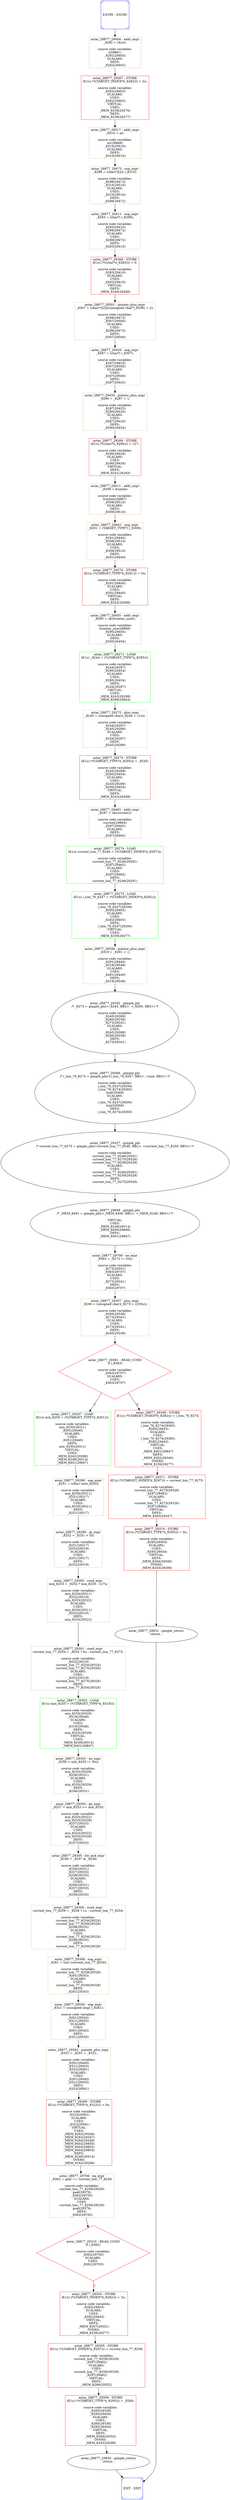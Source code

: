 digraph G {
0[color=blue,shape=Msquare,label="ENTRY - ENTRY"];
1[color=blue,shape=Msquare,label="EXIT - EXIT"];
2[color=burlywood,shape=box,label="astar_28877_29404 - addr_expr\n_8282 = (&(i));\n\nsource code variables:\ni(28861)\n_8282(29403)\nSCALARS:\nDEFS:\n_8282(29403)\n"];
3[color=red,shape=box,label="astar_28877_29267 - STORE\nif(1u) (*((TARGET_INDEX*)(_8282))) = 2u;\n\nsource code variables:\n_8282(29403)\nSCALARS:\nUSES:\n_8282(29403)\nVIRTUAL:\nUSES:\n_MEM_8238(29276)\nDEFS:\n_MEM_8239(29277)\n"];
4[color=burlywood,shape=box,label="astar_28877_29517 - addr_expr\n_8310 = a2;\n\nsource code variables:\na2(28868)\n_8310(29516)\nSCALARS:\nDEFS:\n_8310(29516)\n"];
5[color=burlywood,shape=box,label="astar_28877_29473 - nop_expr\n_8299 = (char(*)[2]) (_8310);\n\nsource code variables:\n_8299(29472)\n_8310(29516)\nSCALARS:\nUSES:\n_8310(29516)\nDEFS:\n_8299(29472)\n"];
6[color=burlywood,shape=box,label="astar_28877_29411 - nop_expr\n_8283 = (char*) (_8299);\n\nsource code variables:\n_8283(29410)\n_8299(29472)\nSCALARS:\nUSES:\n_8299(29472)\nDEFS:\n_8283(29410)\n"];
7[color=red,shape=box,label="astar_28877_29268 - STORE\nif(1u) (*((char*)(_8283))) = 0;\n\nsource code variables:\n_8283(29410)\nSCALARS:\nUSES:\n_8283(29410)\nVIRTUAL:\nDEFS:\n_MEM_8240(29280)\n"];
8[color=burlywood,shape=box,label="astar_28877_29501 - pointer_plus_expr\n_8307 = (char(*)[2])(((unsigned char*)_8299) + 2);\n\nsource code variables:\n_8299(29472)\n_8307(29500)\nSCALARS:\nUSES:\n_8299(29472)\nDEFS:\n_8307(29500)\n"];
9[color=burlywood,shape=box,label="astar_28877_29426 - nop_expr\n_8287 = (char*) (_8307);\n\nsource code variables:\n_8287(29425)\n_8307(29500)\nSCALARS:\nUSES:\n_8307(29500)\nDEFS:\n_8287(29425)\n"];
10[color=burlywood,shape=box,label="astar_28877_29435 - pointer_plus_expr\n_8290 = _8287 + 1;\n\nsource code variables:\n_8287(29425)\n_8290(29434)\nSCALARS:\nUSES:\n_8287(29425)\nDEFS:\n_8290(29434)\n"];
11[color=red,shape=box,label="astar_28877_29269 - STORE\nif(1u) (*((char*)(_8290))) = 127;\n\nsource code variables:\n_8290(29434)\nSCALARS:\nUSES:\n_8290(29434)\nVIRTUAL:\nDEFS:\n_MEM_8241(29283)\n"];
12[color=burlywood,shape=box,label="astar_28877_29511 - addr_expr\n_8309 = frontier;\n\nsource code variables:\nfrontier(28867)\n_8309(29510)\nSCALARS:\nDEFS:\n_8309(29510)\n"];
13[color=burlywood,shape=box,label="astar_28877_29441 - nop_expr\n_8291 = (TARGET_TYPE*) (_8309);\n\nsource code variables:\n_8291(29440)\n_8309(29510)\nSCALARS:\nUSES:\n_8309(29510)\nDEFS:\n_8291(29440)\n"];
14[color=red,shape=box,label="astar_28877_29270 - STORE\nif(1u) (*((TARGET_TYPE*)(_8291))) = 0u;\n\nsource code variables:\n_8291(29440)\nSCALARS:\nUSES:\n_8291(29440)\nVIRTUAL:\nDEFS:\n_MEM_8242(29286)\n"];
15[color=burlywood,shape=box,label="astar_28877_29455 - addr_expr\n_8295 = (&(frontier_size));\n\nsource code variables:\nfrontier_size(28866)\n_8295(29454)\nSCALARS:\nDEFS:\n_8295(29454)\n"];
16[color=green,shape=box,label="astar_28877_29271 - LOAD\nif(1u) _8244 = (*((TARGET_TYPE*)(_8295)));\n\nsource code variables:\n_8244(29287)\n_8295(29454)\nSCALARS:\nUSES:\n_8295(29454)\nDEFS:\n_8244(29287)\nVIRTUAL:\nUSES:\n_MEM_8243(29288)\n_MEM_8399(29844)\n"];
17[color=burlywood,shape=box,label="astar_28877_29272 - plus_expr\n_8245 = (unsigned char)(_8244 + (1u));\n\nsource code variables:\n_8244(29287)\n_8245(29289)\nSCALARS:\nUSES:\n_8244(29287)\nDEFS:\n_8245(29289)\n"];
18[color=red,shape=box,label="astar_28877_29273 - STORE\nif(1u) (*((TARGET_TYPE*)(_8295))) = _8245;\n\nsource code variables:\n_8245(29289)\n_8295(29454)\nSCALARS:\nUSES:\n_8245(29289)\n_8295(29454)\nVIRTUAL:\nDEFS:\n_MEM_8243(29288)\n"];
19[color=burlywood,shape=box,label="astar_28877_29463 - addr_expr\n_8297 = (&(current));\n\nsource code variables:\ncurrent(28864)\n_8297(29462)\nSCALARS:\nDEFS:\n_8297(29462)\n"];
20[color=green,shape=box,label="astar_28877_29274 - LOAD\nif(1u) current_lsm_77_8246 = (*((TARGET_INDEX*)(_8297)));\n\nsource code variables:\ncurrent_lsm_77_8246(29291)\n_8297(29462)\nSCALARS:\nUSES:\n_8297(29462)\nDEFS:\ncurrent_lsm_77_8246(29291)\n"];
21[color=green,shape=box,label="astar_28877_29275 - LOAD\nif(1u) i_lsm_76_8247 = (*((TARGET_INDEX*)(_8282)));\n\nsource code variables:\ni_lsm_76_8247(29294)\n_8282(29403)\nSCALARS:\nUSES:\n_8282(29403)\nDEFS:\ni_lsm_76_8247(29294)\nVIRTUAL:\nUSES:\n_MEM_8239(29277)\n"];
22[color=burlywood,shape=box,label="astar_28877_29549 - pointer_plus_expr\n_8319 = _8291 + 1;\n\nsource code variables:\n_8291(29440)\n_8319(29548)\nSCALARS:\nUSES:\n_8291(29440)\nDEFS:\n_8319(29548)\n"];
23[label="astar_28877_29342 - gimple_phi\n/* _8273 = gimple_phi(<_8245, BB2>, <_8260, BB3>) */\n\nsource code variables:\n_8245(29289)\n_8260(29338)\n_8273(29341)\nSCALARS:\nUSES:\n_8245(29289)\n_8260(29338)\nDEFS:\n_8273(29341)\n"];
24[color=green,shape=box,label="astar_28877_29297 - LOAD\nif(1u) min_8250 = (*((TARGET_TYPE*)(_8291)));\n\nsource code variables:\nmin_8250(29311)\n_8291(29440)\nSCALARS:\nUSES:\n_8291(29440)\nDEFS:\nmin_8250(29311)\nVIRTUAL:\nUSES:\n_MEM_8242(29286)\n_MEM_8249(29314)\n_MEM_8401(29847)\n"];
25[color=burlywood,shape=box,label="astar_28877_29298 - nop_expr\n_8251 = (char) (min_8250);\n\nsource code variables:\nmin_8250(29311)\n_8251(29317)\nSCALARS:\nUSES:\nmin_8250(29311)\nDEFS:\n_8251(29317)\n"];
26[color=burlywood,shape=box,label="astar_28877_29299 - gt_expr\n_8252 = _8251 > (0);\n\nsource code variables:\n_8251(29317)\n_8252(29319)\nSCALARS:\nUSES:\n_8251(29317)\nDEFS:\n_8252(29319)\n"];
27[color=burlywood,shape=box,label="astar_28877_29300 - cond_expr\nmin_8253 = _8252 ? min_8250 : 127u;\n\nsource code variables:\nmin_8250(29311)\n_8252(29319)\nmin_8253(29322)\nSCALARS:\nUSES:\nmin_8250(29311)\n_8252(29319)\nDEFS:\nmin_8253(29322)\n"];
28[color=burlywood,shape=box,label="astar_28877_29301 - cond_expr\ncurrent_lsm_77_8254 = _8252 ? 0u : current_lsm_77_8275;\n\nsource code variables:\n_8252(29319)\ncurrent_lsm_77_8254(29324)\ncurrent_lsm_77_8275(29326)\nSCALARS:\nUSES:\n_8252(29319)\ncurrent_lsm_77_8275(29326)\nDEFS:\ncurrent_lsm_77_8254(29324)\n"];
29[color=green,shape=box,label="astar_28877_29302 - LOAD\nif(1u) min_8255 = (*((TARGET_TYPE*)(_8319)));\n\nsource code variables:\nmin_8255(29329)\n_8319(29548)\nSCALARS:\nUSES:\n_8319(29548)\nDEFS:\nmin_8255(29329)\nVIRTUAL:\nUSES:\n_MEM_8249(29314)\n_MEM_8401(29847)\n"];
30[color=burlywood,shape=box,label="astar_28877_29303 - ne_expr\n_8256 = min_8255 != (0u);\n\nsource code variables:\nmin_8255(29329)\n_8256(29331)\nSCALARS:\nUSES:\nmin_8255(29329)\nDEFS:\n_8256(29331)\n"];
31[color=burlywood,shape=box,label="astar_28877_29304 - ge_expr\n_8257 = min_8253 >= min_8255;\n\nsource code variables:\nmin_8253(29322)\nmin_8255(29329)\n_8257(29333)\nSCALARS:\nUSES:\nmin_8253(29322)\nmin_8255(29329)\nDEFS:\n_8257(29333)\n"];
32[color=burlywood,shape=box,label="astar_28877_29305 - bit_and_expr\n_8258 = _8257 & _8256;\n\nsource code variables:\n_8256(29331)\n_8257(29333)\n_8258(29335)\nSCALARS:\nUSES:\n_8256(29331)\n_8257(29333)\nDEFS:\n_8258(29335)\n"];
33[color=burlywood,shape=box,label="astar_28877_29306 - cond_expr\ncurrent_lsm_77_8259 = _8258 ? 1u : current_lsm_77_8254;\n\nsource code variables:\ncurrent_lsm_77_8254(29324)\ncurrent_lsm_77_8259(29328)\n_8258(29335)\nSCALARS:\nUSES:\ncurrent_lsm_77_8254(29324)\n_8258(29335)\nDEFS:\ncurrent_lsm_77_8259(29328)\n"];
34[color=burlywood,shape=box,label="astar_28877_29308 - nop_expr\n_8261 = (int) (current_lsm_77_8259);\n\nsource code variables:\ncurrent_lsm_77_8259(29328)\n_8261(29343)\nSCALARS:\nUSES:\ncurrent_lsm_77_8259(29328)\nDEFS:\n_8261(29343)\n"];
35[color=burlywood,shape=box,label="astar_28877_29556 - nop_expr\n_8321 = (unsigned long) (_8261);\n\nsource code variables:\n_8261(29343)\n_8321(29555)\nSCALARS:\nUSES:\n_8261(29343)\nDEFS:\n_8321(29555)\n"];
36[color=burlywood,shape=box,label="astar_28877_29562 - pointer_plus_expr\n_8323 = _8291 + _8321;\n\nsource code variables:\n_8291(29440)\n_8321(29555)\n_8323(29561)\nSCALARS:\nUSES:\n_8291(29440)\n_8321(29555)\nDEFS:\n_8323(29561)\n"];
37[color=red,shape=box,label="astar_28877_29309 - STORE\nif(1u) (*((TARGET_TYPE*)(_8323))) = 0u;\n\nsource code variables:\n_8323(29561)\nSCALARS:\nUSES:\n_8323(29561)\nVIRTUAL:\nUSES:\n_MEM_8262(29346)\n_MEM_8263(29347)\n_MEM_8264(29348)\n_MEM_8402(29850)\n_MEM_8403(29852)\n_MEM_8404(29854)\nDEFS:\n_MEM_8249(29314)\nOVERS:\n_MEM_8242(29286)\n"];
38[color=burlywood,shape=box,label="astar_28877_29706 - eq_expr\n_8362 = goal == current_lsm_77_8259;\n\nsource code variables:\ncurrent_lsm_77_8259(29328)\ngoal(29376)\n_8362(29705)\nSCALARS:\nUSES:\ncurrent_lsm_77_8259(29328)\ngoal(29376)\nDEFS:\n_8362(29705)\n"];
39[color=red,shape=diamond,label="astar_28877_29310 - READ_COND\nif (_8362)\n\nsource code variables:\n_8362(29705)\nSCALARS:\nUSES:\n_8362(29705)\n"];
40[color=red,shape=box,label="astar_28877_29354 - STORE\nif(1u) (*((TARGET_INDEX*)(_8282))) = 2u;\n\nsource code variables:\n_8282(29403)\nSCALARS:\nUSES:\n_8282(29403)\nVIRTUAL:\nDEFS:\n_MEM_8267(29351)\nOVERS:\n_MEM_8239(29277)\n"];
41[color=red,shape=box,label="astar_28877_29355 - STORE\nif(1u) (*((TARGET_INDEX*)(_8297))) = current_lsm_77_8259;\n\nsource code variables:\ncurrent_lsm_77_8259(29328)\n_8297(29462)\nSCALARS:\nUSES:\ncurrent_lsm_77_8259(29328)\n_8297(29462)\nVIRTUAL:\nDEFS:\n_MEM_8268(29352)\n"];
42[color=red,shape=box,label="astar_28877_29358 - STORE\nif(1u) (*((TARGET_TYPE*)(_8295))) = _8260;\n\nsource code variables:\n_8260(29338)\n_8295(29454)\nSCALARS:\nUSES:\n_8260(29338)\n_8295(29454)\nVIRTUAL:\nDEFS:\n_MEM_8269(29353)\nOVERS:\n_MEM_8243(29288)\n"];
43[label="astar_28877_29830 - gimple_return\nreturn ;\n\n"];
44[label="astar_28877_29366 - gimple_phi\n/* i_lsm_76_8274 = gimple_phi(<i_lsm_76_8247, BB2>, <size, BB3>) */\n\nsource code variables:\ni_lsm_76_8247(29294)\ni_lsm_76_8274(29365)\nsize(29369)\nSCALARS:\nUSES:\ni_lsm_76_8247(29294)\nsize(29369)\nDEFS:\ni_lsm_76_8274(29365)\n"];
45[label="astar_28877_29327 - gimple_phi\n/* current_lsm_77_8275 = gimple_phi(<current_lsm_77_8246, BB2>, <current_lsm_77_8259, BB3>) */\n\nsource code variables:\ncurrent_lsm_77_8246(29291)\ncurrent_lsm_77_8275(29326)\ncurrent_lsm_77_8259(29328)\nSCALARS:\nUSES:\ncurrent_lsm_77_8246(29291)\ncurrent_lsm_77_8259(29328)\nDEFS:\ncurrent_lsm_77_8275(29326)\n"];
46[label="astar_28877_29848 - gimple_phi\n/* _MEM_8401 = gimple_phi(<_MEM_8400, BB2>, <_MEM_8249, BB3>) */\n\nVIRTUAL:\nUSES:\n_MEM_8249(29314)\n_MEM_8400(29846)\nDEFS:\n_MEM_8401(29847)\n"];
47[color=burlywood,shape=box,label="astar_28877_29708 - ne_expr\n_8363 = _8273 != (0u);\n\nsource code variables:\n_8273(29341)\n_8363(29707)\nSCALARS:\nUSES:\n_8273(29341)\nDEFS:\n_8363(29707)\n"];
48[color=burlywood,shape=box,label="astar_28877_29307 - plus_expr\n_8260 = (unsigned char)(_8273 + (255u));\n\nsource code variables:\n_8260(29338)\n_8273(29341)\nSCALARS:\nUSES:\n_8273(29341)\nDEFS:\n_8260(29338)\n"];
49[color=red,shape=diamond,label="astar_28877_29381 - READ_COND\nif (_8363)\n\nsource code variables:\n_8363(29707)\nSCALARS:\nUSES:\n_8363(29707)\n"];
50[color=red,shape=box,label="astar_28877_29349 - STORE\nif(1u) (*((TARGET_INDEX*)(_8282))) = i_lsm_76_8274;\n\nsource code variables:\ni_lsm_76_8274(29365)\n_8282(29403)\nSCALARS:\nUSES:\ni_lsm_76_8274(29365)\n_8282(29403)\nVIRTUAL:\nUSES:\n_MEM_8401(29847)\nDEFS:\n_MEM_8262(29346)\nOVERS:\n_MEM_8239(29277)\n"];
51[color=red,shape=box,label="astar_28877_29371 - STORE\nif(1u) (*((TARGET_INDEX*)(_8297))) = current_lsm_77_8275;\n\nsource code variables:\ncurrent_lsm_77_8275(29326)\n_8297(29462)\nSCALARS:\nUSES:\ncurrent_lsm_77_8275(29326)\n_8297(29462)\nVIRTUAL:\nDEFS:\n_MEM_8263(29347)\n"];
52[color=red,shape=box,label="astar_28877_29374 - STORE\nif(1u) (*((TARGET_TYPE*)(_8295))) = 0u;\n\nsource code variables:\n_8295(29454)\nSCALARS:\nUSES:\n_8295(29454)\nVIRTUAL:\nDEFS:\n_MEM_8264(29348)\nOVERS:\n_MEM_8243(29288)\n"];
53[label="astar_28877_29831 - gimple_return\nreturn ;\n\n"];
0->2 [fontcolor=red3,label=""];
2->3 [fontcolor=red3,label=""];
3->4 [fontcolor=red3,label=""];
4->5 [fontcolor=red3,label=""];
5->6 [fontcolor=red3,label=""];
6->7 [fontcolor=red3,label=""];
7->8 [fontcolor=red3,label=""];
8->9 [fontcolor=red3,label=""];
9->10 [fontcolor=red3,label=""];
10->11 [fontcolor=red3,label=""];
11->12 [fontcolor=red3,label=""];
12->13 [fontcolor=red3,label=""];
13->14 [fontcolor=red3,label=""];
14->15 [fontcolor=red3,label=""];
15->16 [fontcolor=red3,label=""];
16->17 [fontcolor=red3,label=""];
17->18 [fontcolor=red3,label=""];
18->19 [fontcolor=red3,label=""];
19->20 [fontcolor=red3,label=""];
20->21 [fontcolor=red3,label=""];
21->22 [fontcolor=red3,label=""];
22->23 [fontcolor=red3,label=""];
24->25 [fontcolor=red3,label=""];
25->26 [fontcolor=red3,label=""];
26->27 [fontcolor=red3,label=""];
27->28 [fontcolor=red3,label=""];
28->29 [fontcolor=red3,label=""];
29->30 [fontcolor=red3,label=""];
30->31 [fontcolor=red3,label=""];
31->32 [fontcolor=red3,label=""];
32->33 [fontcolor=red3,label=""];
33->34 [fontcolor=red3,label=""];
34->35 [fontcolor=red3,label=""];
35->36 [fontcolor=red3,label=""];
36->37 [fontcolor=red3,label=""];
37->38 [fontcolor=red3,label=""];
38->39 [fontcolor=red3,label=""];
39->40 [fontcolor=red3,label="T"];
40->41 [fontcolor=red3,label=""];
41->42 [fontcolor=red3,label=""];
42->43 [fontcolor=red3,label=""];
43->1 [fontcolor=red3,label=""];
23->44 [fontcolor=red3,label=""];
44->45 [fontcolor=red3,label=""];
45->46 [fontcolor=red3,label=""];
46->47 [fontcolor=red3,label=""];
47->48 [fontcolor=red3,label=""];
48->49 [fontcolor=red3,label=""];
49->24 [fontcolor=red3,label="T"];
49->50 [fontcolor=red3,label="F"];
50->51 [fontcolor=red3,label=""];
51->52 [fontcolor=red3,label=""];
52->53 [fontcolor=red3,label=""];
53->1 [fontcolor=red3,label=""];
}
